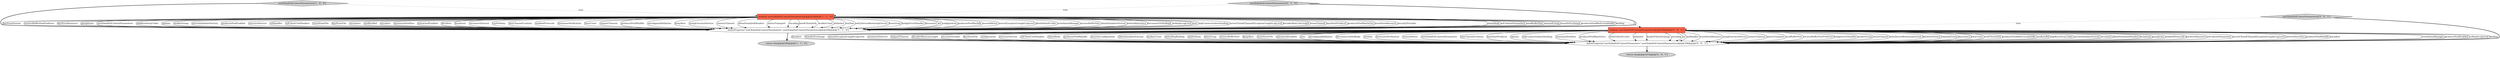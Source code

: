 digraph {
2 [style = filled, label = "return this@@@295@@@['1', '1', '0']", fillcolor = lightgray, shape = ellipse image = "AAA0AAABBB1BBB"];
1 [style = filled, label = "useGlobalSslContextParameters['1', '0', '0']", fillcolor = lightgray, shape = diamond image = "AAA0AAABBB1BBB"];
4 [style = filled, label = "useGlobalSslContextParameters['0', '1', '0']", fillcolor = lightgray, shape = diamond image = "AAA0AAABBB2BBB"];
5 [style = filled, label = "boolean useGlobalSslContextParameters@@@305@@@['0', '0', '1']", fillcolor = tomato, shape = box image = "AAA0AAABBB3BBB"];
0 [style = filled, label = "doSetProperty(\"useGlobalSslContextParameters\",useGlobalSslContextParameters)@@@294@@@['1', '1', '0']", fillcolor = white, shape = ellipse image = "AAA0AAABBB1BBB"];
7 [style = filled, label = "doSetProperty(\"useGlobalSslContextParameters\",useGlobalSslContextParameters)@@@306@@@['0', '0', '1']", fillcolor = white, shape = ellipse image = "AAA0AAABBB3BBB"];
3 [style = filled, label = "boolean useGlobalSslContextParameters@@@293@@@['1', '1', '0']", fillcolor = tomato, shape = box image = "AAA0AAABBB1BBB"];
6 [style = filled, label = "useGlobalSslContextParameters['0', '0', '1']", fillcolor = lightgray, shape = diamond image = "AAA0AAABBB3BBB"];
8 [style = filled, label = "return this@@@307@@@['0', '0', '1']", fillcolor = lightgray, shape = ellipse image = "AAA0AAABBB3BBB"];
5->7 [style = solid, label="correlationManager"];
5->7 [style = solid, label="producerPoolEnabled"];
5->7 [style = solid, label="noReplyLogLevel"];
5->7 [style = solid, label="backlog"];
5->7 [style = solid, label="decoders"];
3->0 [style = solid, label="clientMode"];
5->7 [style = solid, label="transferExchange"];
3->0 [style = solid, label="sslContextParameters"];
3->0 [style = solid, label="sendBufferSize"];
5->7 [style = solid, label="serverExceptionCaughtLogLevel"];
5->7 [style = solid, label="reconnectInterval"];
5->7 [style = solid, label="requestTimeout"];
7->8 [style = bold, label=""];
5->7 [style = solid, label="decoderMaxLineLength"];
3->0 [style = solid, label="channelGroup"];
5->7 [style = solid, label="securityProvider"];
3->0 [style = solid, label="transferExchange"];
3->0 [style = solid, label="producerPoolMinEvictableIdle"];
1->3 [style = dotted, label="true"];
3->0 [style = solid, label="backlog"];
5->7 [style = solid, label="keyStoreFile"];
5->7 [style = solid, label="configuration"];
3->0 [style = solid, label="keyStoreFormat"];
5->7 [style = solid, label="executorService"];
5->7 [style = solid, label="sslClientCertHeaders"];
3->0 [style = solid, label="receiveBufferSizePredictor"];
5->7 [style = solid, label="clientMode"];
5->7 [style = solid, label="producerPoolMaxIdle"];
3->0 [style = solid, label="keyStoreResource"];
5->7 [style = solid, label="securityConfiguration"];
3->0 [style = solid, label="passphrase"];
3->0 [style = solid, label="useGlobalSslContextParameters"];
3->0 [style = solid, label="udpByteArrayCodec"];
5->7 [style = solid, label="clientInitializerFactory"];
3->0 [style = solid, label="options"];
5->7 [style = solid, label="workerCount"];
3->0 [style = solid, label="workerGroup"];
5->7 [style = solid, label="nettyHttpBinding"];
3->0 [style = solid, label="serverInitializerFactory"];
3->0 [style = solid, label="producerPoolEnabled"];
3->0 [style = solid, label="executorService"];
3->0 [style = solid, label="sslHandler"];
5->7 [style = solid, label="tcpNoDelay"];
3->0 [style = solid, label="sslClientCertHeaders"];
5->7 [style = solid, label="bossGroup"];
5->7 [style = solid, label="receiveBufferSize"];
3->0 [style = solid, label="trustStoreFile"];
1->0 [style = bold, label=""];
5->7 [style = solid, label="keepAlive"];
5->7 [style = solid, label="trustStoreFile"];
4->0 [style = bold, label=""];
5->7 [style = solid, label="autowiredEnabled"];
3->0 [style = solid, label="keyStoreFile"];
3->0 [style = solid, label="reconnect"];
3->0 [style = solid, label="useByteBuf"];
3->0 [style = solid, label="encoders"];
3->0 [style = solid, label="maximumPoolSize"];
3->0 [style = solid, label="autowiredEnabled"];
5->7 [style = solid, label="sync"];
3->0 [style = solid, label="decoders"];
5->7 [style = solid, label="autoAppendDelimiter"];
5->7 [style = solid, label="disconnectOnNoReply"];
5->7 [style = solid, label="textline"];
3->0 [style = solid, label="broadcast"];
5->7 [style = solid, label="hostnameVerification"];
5->7 [style = solid, label="reuseAddress"];
5->7 [style = solid, label="useGlobalSslContextParameters"];
5->7 [style = solid, label="lazyChannelCreation"];
5->7 [style = solid, label="lazyStartProducer"];
6->7 [style = bold, label=""];
3->0 [style = solid, label="reconnectInterval"];
3->0 [style = solid, label="tcpNoDelay"];
5->7 [style = solid, label="options"];
5->7 [style = solid, label="udpConnectionlessSending"];
5->7 [style = solid, label="maximumPoolSize"];
3->0 [style = solid, label="lazyChannelCreation"];
3->0 [style = solid, label="enabledProtocols"];
5->7 [style = solid, label="producerPoolMaxActive"];
3->0 [style = solid, label="hostnameVerification"];
5->7 [style = solid, label="allowDefaultCodec"];
5->7 [style = solid, label="delimiter"];
3->0 [style = solid, label="bossCount"];
5->7 [style = solid, label="headerFilterStrategy"];
5->7 [style = solid, label="encoding"];
3->0 [style = solid, label="requestTimeout"];
5->7 [style = solid, label="ssl"];
3->0 [style = solid, label="producerPoolMinIdle"];
3->0 [style = solid, label="autoAppendDelimiter"];
3->0 [style = solid, label="keepAlive"];
5->7 [style = solid, label="sslHandler"];
5->7 [style = solid, label="trustStoreResource"];
3->0 [style = solid, label="usingExecutorService"];
3->0 [style = solid, label="connectTimeout"];
3->0 [style = solid, label="allowSerializedHeaders"];
5->7 [style = solid, label="usingExecutorService"];
5->7 [style = solid, label="connectTimeout"];
5->7 [style = solid, label="nativeTransport"];
3->0 [style = solid, label="nativeTransport"];
5->7 [style = solid, label="sendBufferSize"];
4->3 [style = dotted, label="true"];
3->0 [style = solid, label="encoding"];
3->0 [style = solid, label="needClientAuth"];
3->0 [style = solid, label="workerCount"];
3->0 [style = solid, label="delimiter"];
5->7 [style = solid, label="receiveBufferSizePredictor"];
3->0 [style = solid, label="textline"];
3->0 [style = solid, label="nettyServerBootstrapFactory"];
5->7 [style = solid, label="bridgeErrorHandler"];
3->0 [style = solid, label="bossGroup"];
5->7 [style = solid, label="workerGroup"];
3->5 [style = dashed, label="0"];
3->0 [style = solid, label="bridgeErrorHandler"];
5->7 [style = solid, label="reuseChannel"];
5->7 [style = solid, label="nettyServerBootstrapFactory"];
5->7 [style = solid, label="keyStoreFormat"];
5->7 [style = solid, label="channelGroup"];
3->0 [style = solid, label="disconnect"];
3->0 [style = solid, label="ssl"];
3->0 [style = solid, label="configuration"];
3->0 [style = solid, label="producerPoolMaxIdle"];
5->7 [style = solid, label="disconnect"];
0->2 [style = bold, label=""];
3->0 [style = solid, label="reuseAddress"];
5->7 [style = solid, label="bossCount"];
3->0 [style = solid, label="serverExceptionCaughtLogLevel"];
5->7 [style = solid, label="needClientAuth"];
3->0 [style = solid, label="allowDefaultCodec"];
3->0 [style = solid, label="correlationManager"];
5->7 [style = solid, label="producerPoolMinEvictableIdle"];
5->7 [style = solid, label="useByteBuf"];
5->7 [style = solid, label="udpByteArrayCodec"];
3->0 [style = solid, label="receiveBufferSize"];
5->7 [style = solid, label="serverInitializerFactory"];
3->0 [style = solid, label="clientInitializerFactory"];
5->7 [style = solid, label="reconnect"];
5->7 [style = solid, label="allowSerializedHeaders"];
3->0 [style = solid, label="networkInterface"];
3->0 [style = solid, label="disconnectOnNoReply"];
5->7 [style = solid, label="broadcast"];
5->7 [style = solid, label="passphrase"];
3->0 [style = solid, label="noReplyLogLevel"];
5->7 [style = solid, label="enabledProtocols"];
3->0 [style = solid, label="sync"];
3->0 [style = solid, label="udpConnectionlessSending"];
3->0 [style = solid, label="serverClosedChannelExceptionCaughtLogLevel"];
3->0 [style = solid, label="decoderMaxLineLength"];
5->7 [style = solid, label="keyStoreResource"];
3->0 [style = solid, label="reuseChannel"];
3->0 [style = solid, label="lazyStartProducer"];
5->7 [style = solid, label="sslContextParameters"];
5->7 [style = solid, label="serverClosedChannelExceptionCaughtLogLevel"];
5->7 [style = solid, label="networkInterface"];
3->0 [style = solid, label="producerPoolMaxActive"];
3->0 [style = solid, label="trustStoreResource"];
5->7 [style = solid, label="producerPoolMinIdle"];
5->7 [style = solid, label="encoders"];
6->5 [style = dotted, label="true"];
3->0 [style = solid, label="securityProvider"];
}
